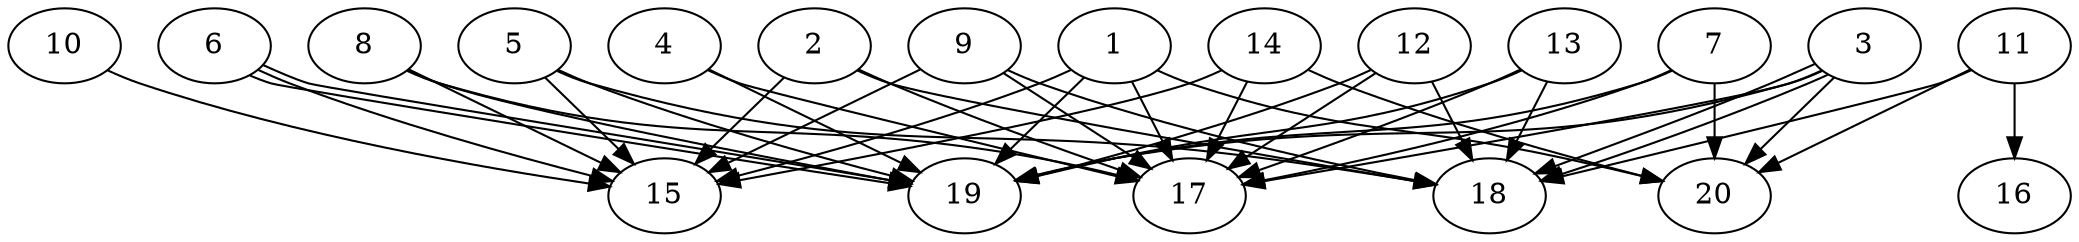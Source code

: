 // DAG automatically generated by daggen at Thu Oct  3 13:58:42 2019
// ./daggen --dot -n 20 --ccr 0.5 --fat 0.9 --regular 0.9 --density 0.7 --mindata 5242880 --maxdata 52428800 
digraph G {
  1 [size="63260672", alpha="0.05", expect_size="31630336"] 
  1 -> 15 [size ="31630336"]
  1 -> 17 [size ="31630336"]
  1 -> 19 [size ="31630336"]
  1 -> 20 [size ="31630336"]
  2 [size="77518848", alpha="0.11", expect_size="38759424"] 
  2 -> 15 [size ="38759424"]
  2 -> 17 [size ="38759424"]
  2 -> 18 [size ="38759424"]
  3 [size="31195136", alpha="0.12", expect_size="15597568"] 
  3 -> 17 [size ="15597568"]
  3 -> 18 [size ="15597568"]
  3 -> 18 [size ="15597568"]
  3 -> 19 [size ="15597568"]
  3 -> 20 [size ="15597568"]
  4 [size="27228160", alpha="0.14", expect_size="13614080"] 
  4 -> 17 [size ="13614080"]
  4 -> 19 [size ="13614080"]
  5 [size="71544832", alpha="0.10", expect_size="35772416"] 
  5 -> 15 [size ="35772416"]
  5 -> 18 [size ="35772416"]
  5 -> 19 [size ="35772416"]
  6 [size="93325312", alpha="0.04", expect_size="46662656"] 
  6 -> 15 [size ="46662656"]
  6 -> 19 [size ="46662656"]
  6 -> 19 [size ="46662656"]
  7 [size="86147072", alpha="0.15", expect_size="43073536"] 
  7 -> 17 [size ="43073536"]
  7 -> 19 [size ="43073536"]
  7 -> 20 [size ="43073536"]
  8 [size="97206272", alpha="0.03", expect_size="48603136"] 
  8 -> 15 [size ="48603136"]
  8 -> 17 [size ="48603136"]
  8 -> 19 [size ="48603136"]
  9 [size="45359104", alpha="0.15", expect_size="22679552"] 
  9 -> 15 [size ="22679552"]
  9 -> 17 [size ="22679552"]
  9 -> 18 [size ="22679552"]
  10 [size="101089280", alpha="0.10", expect_size="50544640"] 
  10 -> 15 [size ="50544640"]
  11 [size="11667456", alpha="0.06", expect_size="5833728"] 
  11 -> 16 [size ="5833728"]
  11 -> 18 [size ="5833728"]
  11 -> 20 [size ="5833728"]
  12 [size="37607424", alpha="0.01", expect_size="18803712"] 
  12 -> 17 [size ="18803712"]
  12 -> 18 [size ="18803712"]
  12 -> 19 [size ="18803712"]
  13 [size="89843712", alpha="0.04", expect_size="44921856"] 
  13 -> 17 [size ="44921856"]
  13 -> 18 [size ="44921856"]
  13 -> 19 [size ="44921856"]
  14 [size="52918272", alpha="0.03", expect_size="26459136"] 
  14 -> 15 [size ="26459136"]
  14 -> 17 [size ="26459136"]
  14 -> 20 [size ="26459136"]
  15 [size="24129536", alpha="0.16", expect_size="12064768"] 
  16 [size="71929856", alpha="0.18", expect_size="35964928"] 
  17 [size="92483584", alpha="0.06", expect_size="46241792"] 
  18 [size="70115328", alpha="0.11", expect_size="35057664"] 
  19 [size="83707904", alpha="0.11", expect_size="41853952"] 
  20 [size="61093888", alpha="0.02", expect_size="30546944"] 
}
